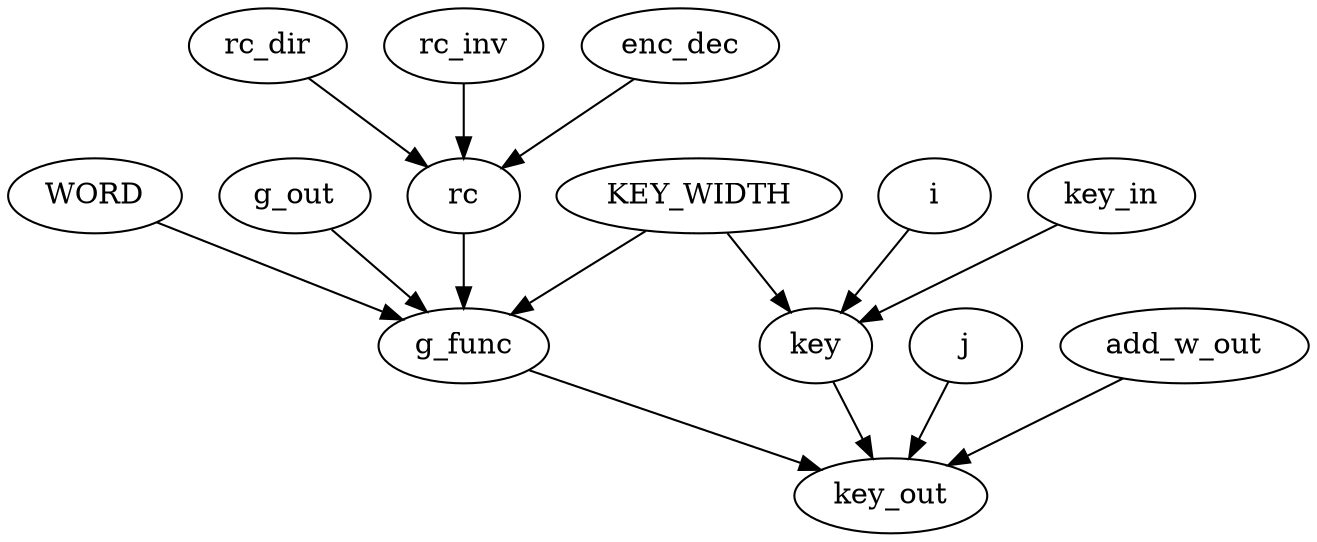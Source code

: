strict digraph "" {
	key_out	 [complexity=0,
		importance=0.149038939314,
		rank=0.0];
	WORD	 [complexity=36,
		importance=0.433288954762,
		rank=0.0120358042989];
	g_func	 [complexity=27,
		importance=0.400510433136,
		rank=0.0148337197458];
	WORD -> g_func;
	g_out	 [complexity=36,
		importance=0.433288954762,
		rank=0.0120358042989];
	g_out -> g_func;
	i	 [complexity=46,
		importance=1.14980300466,
		rank=0.0249957174926];
	key	 [complexity=38,
		importance=1.11702448303,
		rank=0.0293953811325];
	i -> key;
	rc_dir	 [complexity=40,
		importance=0.507040862599,
		rank=0.012676021565];
	rc	 [complexity=36,
		importance=0.474262340974,
		rank=0.0131739539159];
	rc_dir -> rc;
	j	 [complexity=38,
		importance=1.07605109682,
		rank=0.0283171341269];
	j -> key_out;
	g_func -> key_out;
	rc_inv	 [complexity=40,
		importance=0.507040862599,
		rank=0.012676021565];
	rc_inv -> rc;
	key_in	 [complexity=46,
		importance=1.14980300466,
		rank=0.0249957174926];
	key_in -> key;
	enc_dec	 [complexity=40,
		importance=0.507040862599,
		rank=0.012676021565];
	enc_dec -> rc;
	key -> key_out;
	rc -> g_func;
	add_w_out	 [complexity=17,
		importance=0.181817460939,
		rank=0.0106951447611];
	add_w_out -> key_out;
	KEY_WIDTH	 [complexity=36,
		importance=0.433288954762,
		rank=0.0120358042989];
	KEY_WIDTH -> g_func;
	KEY_WIDTH -> key;
}
